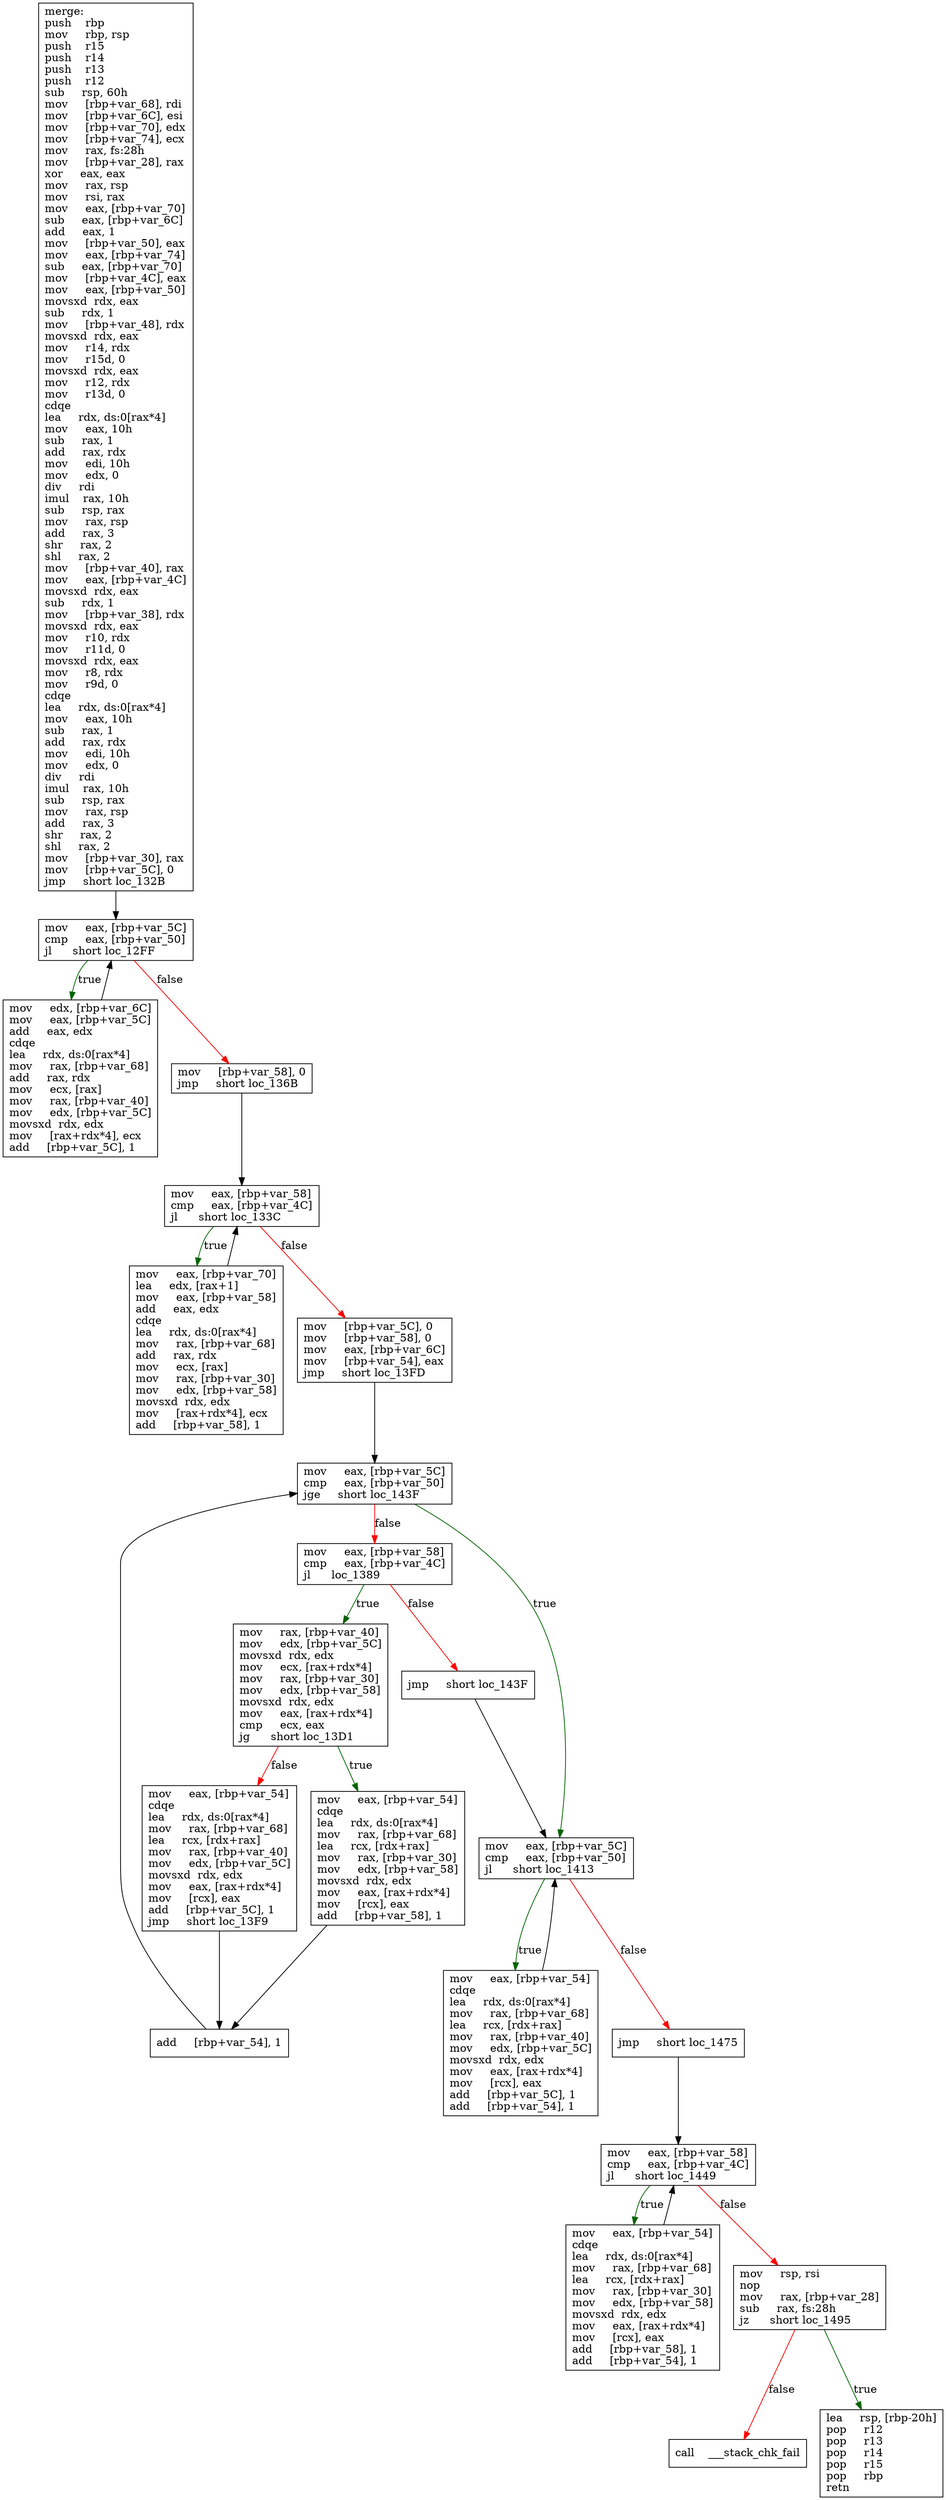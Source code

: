 digraph "merge" {
	graph [
	];
	node [
		shape = "box"
	];
	edge [
	];
	"0" [
		label = "merge:\lpush    rbp\lmov     rbp, rsp\lpush    r15\lpush    r14\lpush    r13\lpush    r12\lsub     rsp, 60h\lmov     [rbp+var_68], rdi\lmov     [rbp+var_6C], esi\lmov     [rbp+var_70], edx\lmov     [rbp+var_74], ecx\lmov     rax, fs:28h\lmov     [rbp+var_28], rax\lxor     eax, eax\lmov     rax, rsp\lmov     rsi, rax\lmov     eax, [rbp+var_70]\lsub     eax, [rbp+var_6C]\ladd     eax, 1\lmov     [rbp+var_50], eax\lmov     eax, [rbp+var_74]\lsub     eax, [rbp+var_70]\lmov     [rbp+var_4C], eax\lmov     eax, [rbp+var_50]\lmovsxd  rdx, eax\lsub     rdx, 1\lmov     [rbp+var_48], rdx\lmovsxd  rdx, eax\lmov     r14, rdx\lmov     r15d, 0\lmovsxd  rdx, eax\lmov     r12, rdx\lmov     r13d, 0\lcdqe\llea     rdx, ds:0[rax*4]\lmov     eax, 10h\lsub     rax, 1\ladd     rax, rdx\lmov     edi, 10h\lmov     edx, 0\ldiv     rdi\limul    rax, 10h\lsub     rsp, rax\lmov     rax, rsp\ladd     rax, 3\lshr     rax, 2\lshl     rax, 2\lmov     [rbp+var_40], rax\lmov     eax, [rbp+var_4C]\lmovsxd  rdx, eax\lsub     rdx, 1\lmov     [rbp+var_38], rdx\lmovsxd  rdx, eax\lmov     r10, rdx\lmov     r11d, 0\lmovsxd  rdx, eax\lmov     r8, rdx\lmov     r9d, 0\lcdqe\llea     rdx, ds:0[rax*4]\lmov     eax, 10h\lsub     rax, 1\ladd     rax, rdx\lmov     edi, 10h\lmov     edx, 0\ldiv     rdi\limul    rax, 10h\lsub     rsp, rax\lmov     rax, rsp\ladd     rax, 3\lshr     rax, 2\lshl     rax, 2\lmov     [rbp+var_30], rax\lmov     [rbp+var_5C], 0\ljmp     short loc_132B\l"
	];
	"1" [
		label = "mov     edx, [rbp+var_6C]\lmov     eax, [rbp+var_5C]\ladd     eax, edx\lcdqe\llea     rdx, ds:0[rax*4]\lmov     rax, [rbp+var_68]\ladd     rax, rdx\lmov     ecx, [rax]\lmov     rax, [rbp+var_40]\lmov     edx, [rbp+var_5C]\lmovsxd  rdx, edx\lmov     [rax+rdx*4], ecx\ladd     [rbp+var_5C], 1\l"
	];
	"2" [
		label = "mov     eax, [rbp+var_5C]\lcmp     eax, [rbp+var_50]\ljl      short loc_12FF\l"
	];
	"3" [
		label = "mov     [rbp+var_58], 0\ljmp     short loc_136B\l"
	];
	"4" [
		label = "mov     eax, [rbp+var_70]\llea     edx, [rax+1]\lmov     eax, [rbp+var_58]\ladd     eax, edx\lcdqe\llea     rdx, ds:0[rax*4]\lmov     rax, [rbp+var_68]\ladd     rax, rdx\lmov     ecx, [rax]\lmov     rax, [rbp+var_30]\lmov     edx, [rbp+var_58]\lmovsxd  rdx, edx\lmov     [rax+rdx*4], ecx\ladd     [rbp+var_58], 1\l"
	];
	"5" [
		label = "mov     eax, [rbp+var_58]\lcmp     eax, [rbp+var_4C]\ljl      short loc_133C\l"
	];
	"6" [
		label = "mov     [rbp+var_5C], 0\lmov     [rbp+var_58], 0\lmov     eax, [rbp+var_6C]\lmov     [rbp+var_54], eax\ljmp     short loc_13FD\l"
	];
	"7" [
		label = "mov     rax, [rbp+var_40]\lmov     edx, [rbp+var_5C]\lmovsxd  rdx, edx\lmov     ecx, [rax+rdx*4]\lmov     rax, [rbp+var_30]\lmov     edx, [rbp+var_58]\lmovsxd  rdx, edx\lmov     eax, [rax+rdx*4]\lcmp     ecx, eax\ljg      short loc_13D1\l"
	];
	"8" [
		label = "mov     eax, [rbp+var_54]\lcdqe\llea     rdx, ds:0[rax*4]\lmov     rax, [rbp+var_68]\llea     rcx, [rdx+rax]\lmov     rax, [rbp+var_40]\lmov     edx, [rbp+var_5C]\lmovsxd  rdx, edx\lmov     eax, [rax+rdx*4]\lmov     [rcx], eax\ladd     [rbp+var_5C], 1\ljmp     short loc_13F9\l"
	];
	"9" [
		label = "mov     eax, [rbp+var_54]\lcdqe\llea     rdx, ds:0[rax*4]\lmov     rax, [rbp+var_68]\llea     rcx, [rdx+rax]\lmov     rax, [rbp+var_30]\lmov     edx, [rbp+var_58]\lmovsxd  rdx, edx\lmov     eax, [rax+rdx*4]\lmov     [rcx], eax\ladd     [rbp+var_58], 1\l"
	];
	"10" [
		label = "add     [rbp+var_54], 1\l"
	];
	"11" [
		label = "mov     eax, [rbp+var_5C]\lcmp     eax, [rbp+var_50]\ljge     short loc_143F\l"
	];
	"12" [
		label = "mov     eax, [rbp+var_58]\lcmp     eax, [rbp+var_4C]\ljl      loc_1389\l"
	];
	"13" [
		label = "jmp     short loc_143F\l"
	];
	"14" [
		label = "mov     eax, [rbp+var_54]\lcdqe\llea     rdx, ds:0[rax*4]\lmov     rax, [rbp+var_68]\llea     rcx, [rdx+rax]\lmov     rax, [rbp+var_40]\lmov     edx, [rbp+var_5C]\lmovsxd  rdx, edx\lmov     eax, [rax+rdx*4]\lmov     [rcx], eax\ladd     [rbp+var_5C], 1\ladd     [rbp+var_54], 1\l"
	];
	"15" [
		label = "mov     eax, [rbp+var_5C]\lcmp     eax, [rbp+var_50]\ljl      short loc_1413\l"
	];
	"16" [
		label = "jmp     short loc_1475\l"
	];
	"17" [
		label = "mov     eax, [rbp+var_54]\lcdqe\llea     rdx, ds:0[rax*4]\lmov     rax, [rbp+var_68]\llea     rcx, [rdx+rax]\lmov     rax, [rbp+var_30]\lmov     edx, [rbp+var_58]\lmovsxd  rdx, edx\lmov     eax, [rax+rdx*4]\lmov     [rcx], eax\ladd     [rbp+var_58], 1\ladd     [rbp+var_54], 1\l"
	];
	"18" [
		label = "mov     eax, [rbp+var_58]\lcmp     eax, [rbp+var_4C]\ljl      short loc_1449\l"
	];
	"19" [
		label = "mov     rsp, rsi\lnop\lmov     rax, [rbp+var_28]\lsub     rax, fs:28h\ljz      short loc_1495\l"
	];
	"20" [
		label = "call    ___stack_chk_fail\l"
	];
	"21" [
		label = "lea     rsp, [rbp-20h]\lpop     r12\lpop     r13\lpop     r14\lpop     r15\lpop     rbp\lretn\l"
	];
// node 0
	"0" -> "2" [ ];
// node 1
	"1" -> "2" [ ];
// node 2
	"2" -> "1" [ label = "true", color = darkgreen ];
	"2" -> "3" [ label = "false", color = red ];
// node 3
	"3" -> "5" [ ];
// node 4
	"4" -> "5" [ ];
// node 5
	"5" -> "4" [ label = "true", color = darkgreen ];
	"5" -> "6" [ label = "false", color = red ];
// node 6
	"6" -> "11" [ ];
// node 7
	"7" -> "8" [ label = "false", color = red ];
	"7" -> "9" [ label = "true", color = darkgreen ];
// node 8
	"8" -> "10" [ ];
// node 9
	"9" -> "10" [ ];
// node 10
	"10" -> "11" [ ];
// node 11
	"11" -> "12" [ label = "false", color = red ];
	"11" -> "15" [ label = "true", color = darkgreen ];
// node 12
	"12" -> "7" [ label = "true", color = darkgreen ];
	"12" -> "13" [ label = "false", color = red ];
// node 13
	"13" -> "15" [ ];
// node 14
	"14" -> "15" [ ];
// node 15
	"15" -> "14" [ label = "true", color = darkgreen ];
	"15" -> "16" [ label = "false", color = red ];
// node 16
	"16" -> "18" [ ];
// node 17
	"17" -> "18" [ ];
// node 18
	"18" -> "17" [ label = "true", color = darkgreen ];
	"18" -> "19" [ label = "false", color = red ];
// node 19
	"19" -> "20" [ label = "false", color = red ];
	"19" -> "21" [ label = "true", color = darkgreen ];
// node 20
// node 21
}
